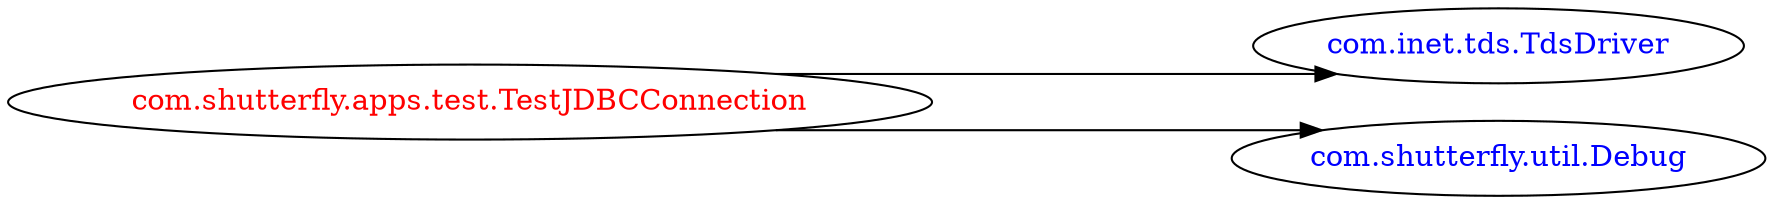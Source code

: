 digraph dependencyGraph {
 concentrate=true;
 ranksep="2.0";
 rankdir="LR"; 
 splines="ortho";
"com.shutterfly.apps.test.TestJDBCConnection" [fontcolor="red"];
"com.inet.tds.TdsDriver" [ fontcolor="blue" ];
"com.shutterfly.apps.test.TestJDBCConnection"->"com.inet.tds.TdsDriver";
"com.shutterfly.util.Debug" [ fontcolor="blue" ];
"com.shutterfly.apps.test.TestJDBCConnection"->"com.shutterfly.util.Debug";
}